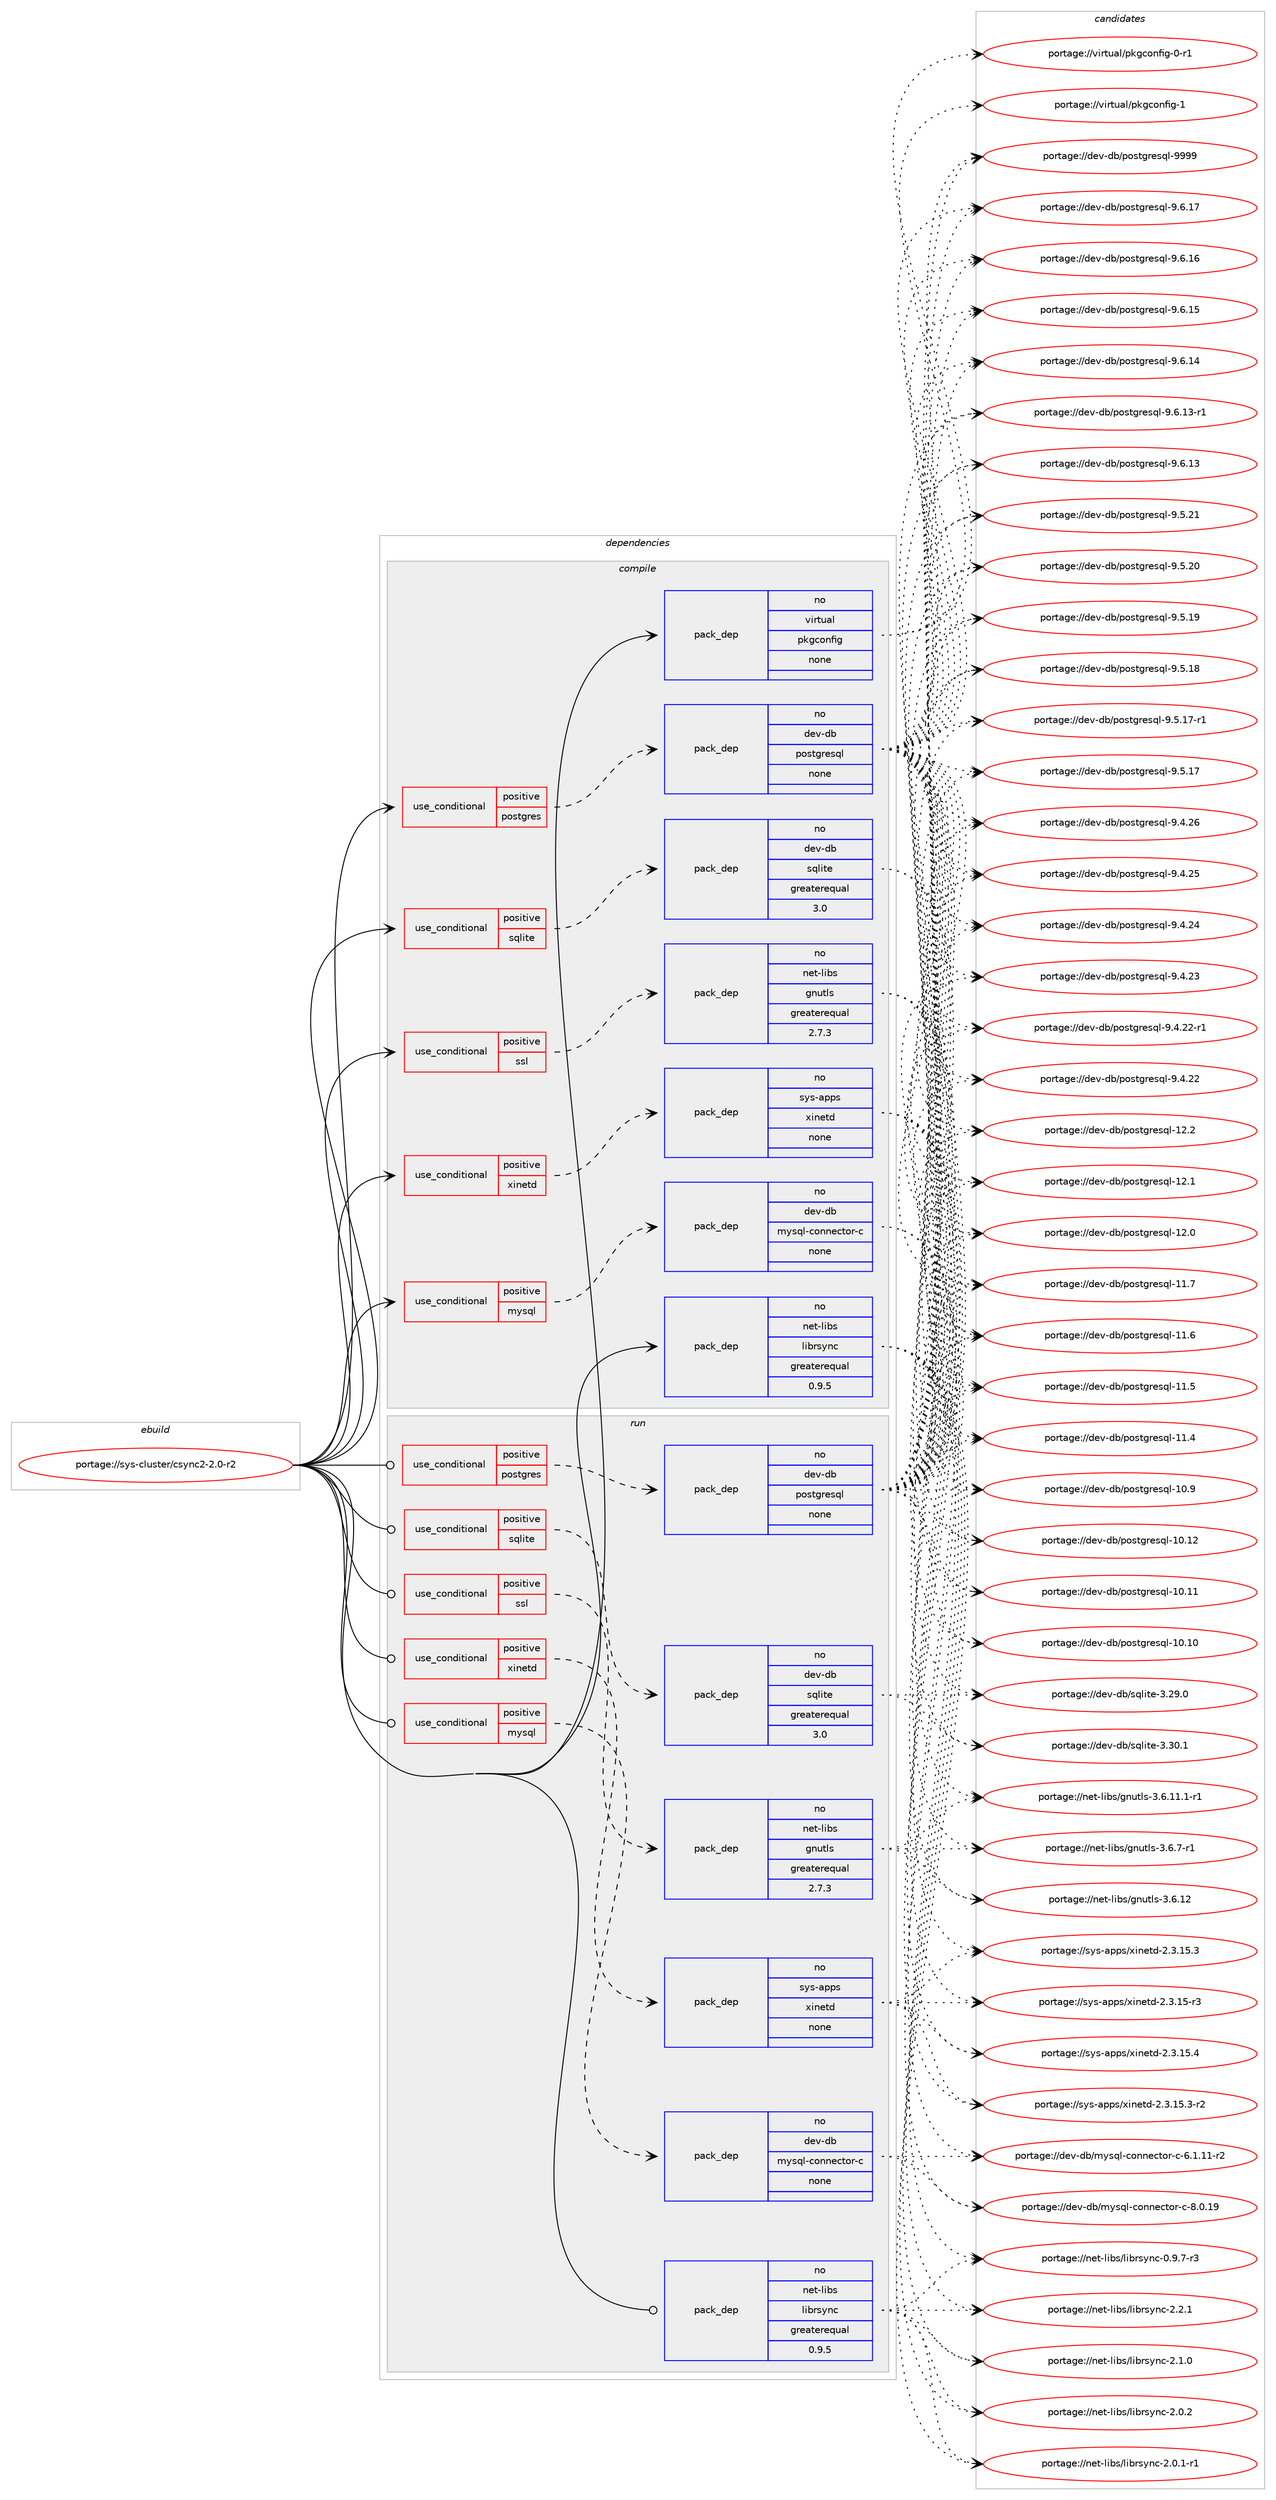 digraph prolog {

# *************
# Graph options
# *************

newrank=true;
concentrate=true;
compound=true;
graph [rankdir=LR,fontname=Helvetica,fontsize=10,ranksep=1.5];#, ranksep=2.5, nodesep=0.2];
edge  [arrowhead=vee];
node  [fontname=Helvetica,fontsize=10];

# **********
# The ebuild
# **********

subgraph cluster_leftcol {
color=gray;
rank=same;
label=<<i>ebuild</i>>;
id [label="portage://sys-cluster/csync2-2.0-r2", color=red, width=4, href="../sys-cluster/csync2-2.0-r2.svg"];
}

# ****************
# The dependencies
# ****************

subgraph cluster_midcol {
color=gray;
label=<<i>dependencies</i>>;
subgraph cluster_compile {
fillcolor="#eeeeee";
style=filled;
label=<<i>compile</i>>;
subgraph cond6322 {
dependency32952 [label=<<TABLE BORDER="0" CELLBORDER="1" CELLSPACING="0" CELLPADDING="4"><TR><TD ROWSPAN="3" CELLPADDING="10">use_conditional</TD></TR><TR><TD>positive</TD></TR><TR><TD>mysql</TD></TR></TABLE>>, shape=none, color=red];
subgraph pack25815 {
dependency32953 [label=<<TABLE BORDER="0" CELLBORDER="1" CELLSPACING="0" CELLPADDING="4" WIDTH="220"><TR><TD ROWSPAN="6" CELLPADDING="30">pack_dep</TD></TR><TR><TD WIDTH="110">no</TD></TR><TR><TD>dev-db</TD></TR><TR><TD>mysql-connector-c</TD></TR><TR><TD>none</TD></TR><TR><TD></TD></TR></TABLE>>, shape=none, color=blue];
}
dependency32952:e -> dependency32953:w [weight=20,style="dashed",arrowhead="vee"];
}
id:e -> dependency32952:w [weight=20,style="solid",arrowhead="vee"];
subgraph cond6323 {
dependency32954 [label=<<TABLE BORDER="0" CELLBORDER="1" CELLSPACING="0" CELLPADDING="4"><TR><TD ROWSPAN="3" CELLPADDING="10">use_conditional</TD></TR><TR><TD>positive</TD></TR><TR><TD>postgres</TD></TR></TABLE>>, shape=none, color=red];
subgraph pack25816 {
dependency32955 [label=<<TABLE BORDER="0" CELLBORDER="1" CELLSPACING="0" CELLPADDING="4" WIDTH="220"><TR><TD ROWSPAN="6" CELLPADDING="30">pack_dep</TD></TR><TR><TD WIDTH="110">no</TD></TR><TR><TD>dev-db</TD></TR><TR><TD>postgresql</TD></TR><TR><TD>none</TD></TR><TR><TD></TD></TR></TABLE>>, shape=none, color=blue];
}
dependency32954:e -> dependency32955:w [weight=20,style="dashed",arrowhead="vee"];
}
id:e -> dependency32954:w [weight=20,style="solid",arrowhead="vee"];
subgraph cond6324 {
dependency32956 [label=<<TABLE BORDER="0" CELLBORDER="1" CELLSPACING="0" CELLPADDING="4"><TR><TD ROWSPAN="3" CELLPADDING="10">use_conditional</TD></TR><TR><TD>positive</TD></TR><TR><TD>sqlite</TD></TR></TABLE>>, shape=none, color=red];
subgraph pack25817 {
dependency32957 [label=<<TABLE BORDER="0" CELLBORDER="1" CELLSPACING="0" CELLPADDING="4" WIDTH="220"><TR><TD ROWSPAN="6" CELLPADDING="30">pack_dep</TD></TR><TR><TD WIDTH="110">no</TD></TR><TR><TD>dev-db</TD></TR><TR><TD>sqlite</TD></TR><TR><TD>greaterequal</TD></TR><TR><TD>3.0</TD></TR></TABLE>>, shape=none, color=blue];
}
dependency32956:e -> dependency32957:w [weight=20,style="dashed",arrowhead="vee"];
}
id:e -> dependency32956:w [weight=20,style="solid",arrowhead="vee"];
subgraph cond6325 {
dependency32958 [label=<<TABLE BORDER="0" CELLBORDER="1" CELLSPACING="0" CELLPADDING="4"><TR><TD ROWSPAN="3" CELLPADDING="10">use_conditional</TD></TR><TR><TD>positive</TD></TR><TR><TD>ssl</TD></TR></TABLE>>, shape=none, color=red];
subgraph pack25818 {
dependency32959 [label=<<TABLE BORDER="0" CELLBORDER="1" CELLSPACING="0" CELLPADDING="4" WIDTH="220"><TR><TD ROWSPAN="6" CELLPADDING="30">pack_dep</TD></TR><TR><TD WIDTH="110">no</TD></TR><TR><TD>net-libs</TD></TR><TR><TD>gnutls</TD></TR><TR><TD>greaterequal</TD></TR><TR><TD>2.7.3</TD></TR></TABLE>>, shape=none, color=blue];
}
dependency32958:e -> dependency32959:w [weight=20,style="dashed",arrowhead="vee"];
}
id:e -> dependency32958:w [weight=20,style="solid",arrowhead="vee"];
subgraph cond6326 {
dependency32960 [label=<<TABLE BORDER="0" CELLBORDER="1" CELLSPACING="0" CELLPADDING="4"><TR><TD ROWSPAN="3" CELLPADDING="10">use_conditional</TD></TR><TR><TD>positive</TD></TR><TR><TD>xinetd</TD></TR></TABLE>>, shape=none, color=red];
subgraph pack25819 {
dependency32961 [label=<<TABLE BORDER="0" CELLBORDER="1" CELLSPACING="0" CELLPADDING="4" WIDTH="220"><TR><TD ROWSPAN="6" CELLPADDING="30">pack_dep</TD></TR><TR><TD WIDTH="110">no</TD></TR><TR><TD>sys-apps</TD></TR><TR><TD>xinetd</TD></TR><TR><TD>none</TD></TR><TR><TD></TD></TR></TABLE>>, shape=none, color=blue];
}
dependency32960:e -> dependency32961:w [weight=20,style="dashed",arrowhead="vee"];
}
id:e -> dependency32960:w [weight=20,style="solid",arrowhead="vee"];
subgraph pack25820 {
dependency32962 [label=<<TABLE BORDER="0" CELLBORDER="1" CELLSPACING="0" CELLPADDING="4" WIDTH="220"><TR><TD ROWSPAN="6" CELLPADDING="30">pack_dep</TD></TR><TR><TD WIDTH="110">no</TD></TR><TR><TD>net-libs</TD></TR><TR><TD>librsync</TD></TR><TR><TD>greaterequal</TD></TR><TR><TD>0.9.5</TD></TR></TABLE>>, shape=none, color=blue];
}
id:e -> dependency32962:w [weight=20,style="solid",arrowhead="vee"];
subgraph pack25821 {
dependency32963 [label=<<TABLE BORDER="0" CELLBORDER="1" CELLSPACING="0" CELLPADDING="4" WIDTH="220"><TR><TD ROWSPAN="6" CELLPADDING="30">pack_dep</TD></TR><TR><TD WIDTH="110">no</TD></TR><TR><TD>virtual</TD></TR><TR><TD>pkgconfig</TD></TR><TR><TD>none</TD></TR><TR><TD></TD></TR></TABLE>>, shape=none, color=blue];
}
id:e -> dependency32963:w [weight=20,style="solid",arrowhead="vee"];
}
subgraph cluster_compileandrun {
fillcolor="#eeeeee";
style=filled;
label=<<i>compile and run</i>>;
}
subgraph cluster_run {
fillcolor="#eeeeee";
style=filled;
label=<<i>run</i>>;
subgraph cond6327 {
dependency32964 [label=<<TABLE BORDER="0" CELLBORDER="1" CELLSPACING="0" CELLPADDING="4"><TR><TD ROWSPAN="3" CELLPADDING="10">use_conditional</TD></TR><TR><TD>positive</TD></TR><TR><TD>mysql</TD></TR></TABLE>>, shape=none, color=red];
subgraph pack25822 {
dependency32965 [label=<<TABLE BORDER="0" CELLBORDER="1" CELLSPACING="0" CELLPADDING="4" WIDTH="220"><TR><TD ROWSPAN="6" CELLPADDING="30">pack_dep</TD></TR><TR><TD WIDTH="110">no</TD></TR><TR><TD>dev-db</TD></TR><TR><TD>mysql-connector-c</TD></TR><TR><TD>none</TD></TR><TR><TD></TD></TR></TABLE>>, shape=none, color=blue];
}
dependency32964:e -> dependency32965:w [weight=20,style="dashed",arrowhead="vee"];
}
id:e -> dependency32964:w [weight=20,style="solid",arrowhead="odot"];
subgraph cond6328 {
dependency32966 [label=<<TABLE BORDER="0" CELLBORDER="1" CELLSPACING="0" CELLPADDING="4"><TR><TD ROWSPAN="3" CELLPADDING="10">use_conditional</TD></TR><TR><TD>positive</TD></TR><TR><TD>postgres</TD></TR></TABLE>>, shape=none, color=red];
subgraph pack25823 {
dependency32967 [label=<<TABLE BORDER="0" CELLBORDER="1" CELLSPACING="0" CELLPADDING="4" WIDTH="220"><TR><TD ROWSPAN="6" CELLPADDING="30">pack_dep</TD></TR><TR><TD WIDTH="110">no</TD></TR><TR><TD>dev-db</TD></TR><TR><TD>postgresql</TD></TR><TR><TD>none</TD></TR><TR><TD></TD></TR></TABLE>>, shape=none, color=blue];
}
dependency32966:e -> dependency32967:w [weight=20,style="dashed",arrowhead="vee"];
}
id:e -> dependency32966:w [weight=20,style="solid",arrowhead="odot"];
subgraph cond6329 {
dependency32968 [label=<<TABLE BORDER="0" CELLBORDER="1" CELLSPACING="0" CELLPADDING="4"><TR><TD ROWSPAN="3" CELLPADDING="10">use_conditional</TD></TR><TR><TD>positive</TD></TR><TR><TD>sqlite</TD></TR></TABLE>>, shape=none, color=red];
subgraph pack25824 {
dependency32969 [label=<<TABLE BORDER="0" CELLBORDER="1" CELLSPACING="0" CELLPADDING="4" WIDTH="220"><TR><TD ROWSPAN="6" CELLPADDING="30">pack_dep</TD></TR><TR><TD WIDTH="110">no</TD></TR><TR><TD>dev-db</TD></TR><TR><TD>sqlite</TD></TR><TR><TD>greaterequal</TD></TR><TR><TD>3.0</TD></TR></TABLE>>, shape=none, color=blue];
}
dependency32968:e -> dependency32969:w [weight=20,style="dashed",arrowhead="vee"];
}
id:e -> dependency32968:w [weight=20,style="solid",arrowhead="odot"];
subgraph cond6330 {
dependency32970 [label=<<TABLE BORDER="0" CELLBORDER="1" CELLSPACING="0" CELLPADDING="4"><TR><TD ROWSPAN="3" CELLPADDING="10">use_conditional</TD></TR><TR><TD>positive</TD></TR><TR><TD>ssl</TD></TR></TABLE>>, shape=none, color=red];
subgraph pack25825 {
dependency32971 [label=<<TABLE BORDER="0" CELLBORDER="1" CELLSPACING="0" CELLPADDING="4" WIDTH="220"><TR><TD ROWSPAN="6" CELLPADDING="30">pack_dep</TD></TR><TR><TD WIDTH="110">no</TD></TR><TR><TD>net-libs</TD></TR><TR><TD>gnutls</TD></TR><TR><TD>greaterequal</TD></TR><TR><TD>2.7.3</TD></TR></TABLE>>, shape=none, color=blue];
}
dependency32970:e -> dependency32971:w [weight=20,style="dashed",arrowhead="vee"];
}
id:e -> dependency32970:w [weight=20,style="solid",arrowhead="odot"];
subgraph cond6331 {
dependency32972 [label=<<TABLE BORDER="0" CELLBORDER="1" CELLSPACING="0" CELLPADDING="4"><TR><TD ROWSPAN="3" CELLPADDING="10">use_conditional</TD></TR><TR><TD>positive</TD></TR><TR><TD>xinetd</TD></TR></TABLE>>, shape=none, color=red];
subgraph pack25826 {
dependency32973 [label=<<TABLE BORDER="0" CELLBORDER="1" CELLSPACING="0" CELLPADDING="4" WIDTH="220"><TR><TD ROWSPAN="6" CELLPADDING="30">pack_dep</TD></TR><TR><TD WIDTH="110">no</TD></TR><TR><TD>sys-apps</TD></TR><TR><TD>xinetd</TD></TR><TR><TD>none</TD></TR><TR><TD></TD></TR></TABLE>>, shape=none, color=blue];
}
dependency32972:e -> dependency32973:w [weight=20,style="dashed",arrowhead="vee"];
}
id:e -> dependency32972:w [weight=20,style="solid",arrowhead="odot"];
subgraph pack25827 {
dependency32974 [label=<<TABLE BORDER="0" CELLBORDER="1" CELLSPACING="0" CELLPADDING="4" WIDTH="220"><TR><TD ROWSPAN="6" CELLPADDING="30">pack_dep</TD></TR><TR><TD WIDTH="110">no</TD></TR><TR><TD>net-libs</TD></TR><TR><TD>librsync</TD></TR><TR><TD>greaterequal</TD></TR><TR><TD>0.9.5</TD></TR></TABLE>>, shape=none, color=blue];
}
id:e -> dependency32974:w [weight=20,style="solid",arrowhead="odot"];
}
}

# **************
# The candidates
# **************

subgraph cluster_choices {
rank=same;
color=gray;
label=<<i>candidates</i>>;

subgraph choice25815 {
color=black;
nodesep=1;
choice100101118451009847109121115113108459911111011010199116111114459945564648464957 [label="portage://dev-db/mysql-connector-c-8.0.19", color=red, width=4,href="../dev-db/mysql-connector-c-8.0.19.svg"];
choice1001011184510098471091211151131084599111110110101991161111144599455446494649494511450 [label="portage://dev-db/mysql-connector-c-6.1.11-r2", color=red, width=4,href="../dev-db/mysql-connector-c-6.1.11-r2.svg"];
dependency32953:e -> choice100101118451009847109121115113108459911111011010199116111114459945564648464957:w [style=dotted,weight="100"];
dependency32953:e -> choice1001011184510098471091211151131084599111110110101991161111144599455446494649494511450:w [style=dotted,weight="100"];
}
subgraph choice25816 {
color=black;
nodesep=1;
choice1001011184510098471121111151161031141011151131084557575757 [label="portage://dev-db/postgresql-9999", color=red, width=4,href="../dev-db/postgresql-9999.svg"];
choice10010111845100984711211111511610311410111511310845574654464955 [label="portage://dev-db/postgresql-9.6.17", color=red, width=4,href="../dev-db/postgresql-9.6.17.svg"];
choice10010111845100984711211111511610311410111511310845574654464954 [label="portage://dev-db/postgresql-9.6.16", color=red, width=4,href="../dev-db/postgresql-9.6.16.svg"];
choice10010111845100984711211111511610311410111511310845574654464953 [label="portage://dev-db/postgresql-9.6.15", color=red, width=4,href="../dev-db/postgresql-9.6.15.svg"];
choice10010111845100984711211111511610311410111511310845574654464952 [label="portage://dev-db/postgresql-9.6.14", color=red, width=4,href="../dev-db/postgresql-9.6.14.svg"];
choice100101118451009847112111115116103114101115113108455746544649514511449 [label="portage://dev-db/postgresql-9.6.13-r1", color=red, width=4,href="../dev-db/postgresql-9.6.13-r1.svg"];
choice10010111845100984711211111511610311410111511310845574654464951 [label="portage://dev-db/postgresql-9.6.13", color=red, width=4,href="../dev-db/postgresql-9.6.13.svg"];
choice10010111845100984711211111511610311410111511310845574653465049 [label="portage://dev-db/postgresql-9.5.21", color=red, width=4,href="../dev-db/postgresql-9.5.21.svg"];
choice10010111845100984711211111511610311410111511310845574653465048 [label="portage://dev-db/postgresql-9.5.20", color=red, width=4,href="../dev-db/postgresql-9.5.20.svg"];
choice10010111845100984711211111511610311410111511310845574653464957 [label="portage://dev-db/postgresql-9.5.19", color=red, width=4,href="../dev-db/postgresql-9.5.19.svg"];
choice10010111845100984711211111511610311410111511310845574653464956 [label="portage://dev-db/postgresql-9.5.18", color=red, width=4,href="../dev-db/postgresql-9.5.18.svg"];
choice100101118451009847112111115116103114101115113108455746534649554511449 [label="portage://dev-db/postgresql-9.5.17-r1", color=red, width=4,href="../dev-db/postgresql-9.5.17-r1.svg"];
choice10010111845100984711211111511610311410111511310845574653464955 [label="portage://dev-db/postgresql-9.5.17", color=red, width=4,href="../dev-db/postgresql-9.5.17.svg"];
choice10010111845100984711211111511610311410111511310845574652465054 [label="portage://dev-db/postgresql-9.4.26", color=red, width=4,href="../dev-db/postgresql-9.4.26.svg"];
choice10010111845100984711211111511610311410111511310845574652465053 [label="portage://dev-db/postgresql-9.4.25", color=red, width=4,href="../dev-db/postgresql-9.4.25.svg"];
choice10010111845100984711211111511610311410111511310845574652465052 [label="portage://dev-db/postgresql-9.4.24", color=red, width=4,href="../dev-db/postgresql-9.4.24.svg"];
choice10010111845100984711211111511610311410111511310845574652465051 [label="portage://dev-db/postgresql-9.4.23", color=red, width=4,href="../dev-db/postgresql-9.4.23.svg"];
choice100101118451009847112111115116103114101115113108455746524650504511449 [label="portage://dev-db/postgresql-9.4.22-r1", color=red, width=4,href="../dev-db/postgresql-9.4.22-r1.svg"];
choice10010111845100984711211111511610311410111511310845574652465050 [label="portage://dev-db/postgresql-9.4.22", color=red, width=4,href="../dev-db/postgresql-9.4.22.svg"];
choice1001011184510098471121111151161031141011151131084549504650 [label="portage://dev-db/postgresql-12.2", color=red, width=4,href="../dev-db/postgresql-12.2.svg"];
choice1001011184510098471121111151161031141011151131084549504649 [label="portage://dev-db/postgresql-12.1", color=red, width=4,href="../dev-db/postgresql-12.1.svg"];
choice1001011184510098471121111151161031141011151131084549504648 [label="portage://dev-db/postgresql-12.0", color=red, width=4,href="../dev-db/postgresql-12.0.svg"];
choice1001011184510098471121111151161031141011151131084549494655 [label="portage://dev-db/postgresql-11.7", color=red, width=4,href="../dev-db/postgresql-11.7.svg"];
choice1001011184510098471121111151161031141011151131084549494654 [label="portage://dev-db/postgresql-11.6", color=red, width=4,href="../dev-db/postgresql-11.6.svg"];
choice1001011184510098471121111151161031141011151131084549494653 [label="portage://dev-db/postgresql-11.5", color=red, width=4,href="../dev-db/postgresql-11.5.svg"];
choice1001011184510098471121111151161031141011151131084549494652 [label="portage://dev-db/postgresql-11.4", color=red, width=4,href="../dev-db/postgresql-11.4.svg"];
choice1001011184510098471121111151161031141011151131084549484657 [label="portage://dev-db/postgresql-10.9", color=red, width=4,href="../dev-db/postgresql-10.9.svg"];
choice100101118451009847112111115116103114101115113108454948464950 [label="portage://dev-db/postgresql-10.12", color=red, width=4,href="../dev-db/postgresql-10.12.svg"];
choice100101118451009847112111115116103114101115113108454948464949 [label="portage://dev-db/postgresql-10.11", color=red, width=4,href="../dev-db/postgresql-10.11.svg"];
choice100101118451009847112111115116103114101115113108454948464948 [label="portage://dev-db/postgresql-10.10", color=red, width=4,href="../dev-db/postgresql-10.10.svg"];
dependency32955:e -> choice1001011184510098471121111151161031141011151131084557575757:w [style=dotted,weight="100"];
dependency32955:e -> choice10010111845100984711211111511610311410111511310845574654464955:w [style=dotted,weight="100"];
dependency32955:e -> choice10010111845100984711211111511610311410111511310845574654464954:w [style=dotted,weight="100"];
dependency32955:e -> choice10010111845100984711211111511610311410111511310845574654464953:w [style=dotted,weight="100"];
dependency32955:e -> choice10010111845100984711211111511610311410111511310845574654464952:w [style=dotted,weight="100"];
dependency32955:e -> choice100101118451009847112111115116103114101115113108455746544649514511449:w [style=dotted,weight="100"];
dependency32955:e -> choice10010111845100984711211111511610311410111511310845574654464951:w [style=dotted,weight="100"];
dependency32955:e -> choice10010111845100984711211111511610311410111511310845574653465049:w [style=dotted,weight="100"];
dependency32955:e -> choice10010111845100984711211111511610311410111511310845574653465048:w [style=dotted,weight="100"];
dependency32955:e -> choice10010111845100984711211111511610311410111511310845574653464957:w [style=dotted,weight="100"];
dependency32955:e -> choice10010111845100984711211111511610311410111511310845574653464956:w [style=dotted,weight="100"];
dependency32955:e -> choice100101118451009847112111115116103114101115113108455746534649554511449:w [style=dotted,weight="100"];
dependency32955:e -> choice10010111845100984711211111511610311410111511310845574653464955:w [style=dotted,weight="100"];
dependency32955:e -> choice10010111845100984711211111511610311410111511310845574652465054:w [style=dotted,weight="100"];
dependency32955:e -> choice10010111845100984711211111511610311410111511310845574652465053:w [style=dotted,weight="100"];
dependency32955:e -> choice10010111845100984711211111511610311410111511310845574652465052:w [style=dotted,weight="100"];
dependency32955:e -> choice10010111845100984711211111511610311410111511310845574652465051:w [style=dotted,weight="100"];
dependency32955:e -> choice100101118451009847112111115116103114101115113108455746524650504511449:w [style=dotted,weight="100"];
dependency32955:e -> choice10010111845100984711211111511610311410111511310845574652465050:w [style=dotted,weight="100"];
dependency32955:e -> choice1001011184510098471121111151161031141011151131084549504650:w [style=dotted,weight="100"];
dependency32955:e -> choice1001011184510098471121111151161031141011151131084549504649:w [style=dotted,weight="100"];
dependency32955:e -> choice1001011184510098471121111151161031141011151131084549504648:w [style=dotted,weight="100"];
dependency32955:e -> choice1001011184510098471121111151161031141011151131084549494655:w [style=dotted,weight="100"];
dependency32955:e -> choice1001011184510098471121111151161031141011151131084549494654:w [style=dotted,weight="100"];
dependency32955:e -> choice1001011184510098471121111151161031141011151131084549494653:w [style=dotted,weight="100"];
dependency32955:e -> choice1001011184510098471121111151161031141011151131084549494652:w [style=dotted,weight="100"];
dependency32955:e -> choice1001011184510098471121111151161031141011151131084549484657:w [style=dotted,weight="100"];
dependency32955:e -> choice100101118451009847112111115116103114101115113108454948464950:w [style=dotted,weight="100"];
dependency32955:e -> choice100101118451009847112111115116103114101115113108454948464949:w [style=dotted,weight="100"];
dependency32955:e -> choice100101118451009847112111115116103114101115113108454948464948:w [style=dotted,weight="100"];
}
subgraph choice25817 {
color=black;
nodesep=1;
choice10010111845100984711511310810511610145514651484649 [label="portage://dev-db/sqlite-3.30.1", color=red, width=4,href="../dev-db/sqlite-3.30.1.svg"];
choice10010111845100984711511310810511610145514650574648 [label="portage://dev-db/sqlite-3.29.0", color=red, width=4,href="../dev-db/sqlite-3.29.0.svg"];
dependency32957:e -> choice10010111845100984711511310810511610145514651484649:w [style=dotted,weight="100"];
dependency32957:e -> choice10010111845100984711511310810511610145514650574648:w [style=dotted,weight="100"];
}
subgraph choice25818 {
color=black;
nodesep=1;
choice1101011164510810598115471031101171161081154551465446554511449 [label="portage://net-libs/gnutls-3.6.7-r1", color=red, width=4,href="../net-libs/gnutls-3.6.7-r1.svg"];
choice11010111645108105981154710311011711610811545514654464950 [label="portage://net-libs/gnutls-3.6.12", color=red, width=4,href="../net-libs/gnutls-3.6.12.svg"];
choice1101011164510810598115471031101171161081154551465446494946494511449 [label="portage://net-libs/gnutls-3.6.11.1-r1", color=red, width=4,href="../net-libs/gnutls-3.6.11.1-r1.svg"];
dependency32959:e -> choice1101011164510810598115471031101171161081154551465446554511449:w [style=dotted,weight="100"];
dependency32959:e -> choice11010111645108105981154710311011711610811545514654464950:w [style=dotted,weight="100"];
dependency32959:e -> choice1101011164510810598115471031101171161081154551465446494946494511449:w [style=dotted,weight="100"];
}
subgraph choice25819 {
color=black;
nodesep=1;
choice115121115459711211211547120105110101116100455046514649534652 [label="portage://sys-apps/xinetd-2.3.15.4", color=red, width=4,href="../sys-apps/xinetd-2.3.15.4.svg"];
choice1151211154597112112115471201051101011161004550465146495346514511450 [label="portage://sys-apps/xinetd-2.3.15.3-r2", color=red, width=4,href="../sys-apps/xinetd-2.3.15.3-r2.svg"];
choice115121115459711211211547120105110101116100455046514649534651 [label="portage://sys-apps/xinetd-2.3.15.3", color=red, width=4,href="../sys-apps/xinetd-2.3.15.3.svg"];
choice115121115459711211211547120105110101116100455046514649534511451 [label="portage://sys-apps/xinetd-2.3.15-r3", color=red, width=4,href="../sys-apps/xinetd-2.3.15-r3.svg"];
dependency32961:e -> choice115121115459711211211547120105110101116100455046514649534652:w [style=dotted,weight="100"];
dependency32961:e -> choice1151211154597112112115471201051101011161004550465146495346514511450:w [style=dotted,weight="100"];
dependency32961:e -> choice115121115459711211211547120105110101116100455046514649534651:w [style=dotted,weight="100"];
dependency32961:e -> choice115121115459711211211547120105110101116100455046514649534511451:w [style=dotted,weight="100"];
}
subgraph choice25820 {
color=black;
nodesep=1;
choice1101011164510810598115471081059811411512111099455046504649 [label="portage://net-libs/librsync-2.2.1", color=red, width=4,href="../net-libs/librsync-2.2.1.svg"];
choice1101011164510810598115471081059811411512111099455046494648 [label="portage://net-libs/librsync-2.1.0", color=red, width=4,href="../net-libs/librsync-2.1.0.svg"];
choice1101011164510810598115471081059811411512111099455046484650 [label="portage://net-libs/librsync-2.0.2", color=red, width=4,href="../net-libs/librsync-2.0.2.svg"];
choice11010111645108105981154710810598114115121110994550464846494511449 [label="portage://net-libs/librsync-2.0.1-r1", color=red, width=4,href="../net-libs/librsync-2.0.1-r1.svg"];
choice11010111645108105981154710810598114115121110994548465746554511451 [label="portage://net-libs/librsync-0.9.7-r3", color=red, width=4,href="../net-libs/librsync-0.9.7-r3.svg"];
dependency32962:e -> choice1101011164510810598115471081059811411512111099455046504649:w [style=dotted,weight="100"];
dependency32962:e -> choice1101011164510810598115471081059811411512111099455046494648:w [style=dotted,weight="100"];
dependency32962:e -> choice1101011164510810598115471081059811411512111099455046484650:w [style=dotted,weight="100"];
dependency32962:e -> choice11010111645108105981154710810598114115121110994550464846494511449:w [style=dotted,weight="100"];
dependency32962:e -> choice11010111645108105981154710810598114115121110994548465746554511451:w [style=dotted,weight="100"];
}
subgraph choice25821 {
color=black;
nodesep=1;
choice1181051141161179710847112107103991111101021051034549 [label="portage://virtual/pkgconfig-1", color=red, width=4,href="../virtual/pkgconfig-1.svg"];
choice11810511411611797108471121071039911111010210510345484511449 [label="portage://virtual/pkgconfig-0-r1", color=red, width=4,href="../virtual/pkgconfig-0-r1.svg"];
dependency32963:e -> choice1181051141161179710847112107103991111101021051034549:w [style=dotted,weight="100"];
dependency32963:e -> choice11810511411611797108471121071039911111010210510345484511449:w [style=dotted,weight="100"];
}
subgraph choice25822 {
color=black;
nodesep=1;
choice100101118451009847109121115113108459911111011010199116111114459945564648464957 [label="portage://dev-db/mysql-connector-c-8.0.19", color=red, width=4,href="../dev-db/mysql-connector-c-8.0.19.svg"];
choice1001011184510098471091211151131084599111110110101991161111144599455446494649494511450 [label="portage://dev-db/mysql-connector-c-6.1.11-r2", color=red, width=4,href="../dev-db/mysql-connector-c-6.1.11-r2.svg"];
dependency32965:e -> choice100101118451009847109121115113108459911111011010199116111114459945564648464957:w [style=dotted,weight="100"];
dependency32965:e -> choice1001011184510098471091211151131084599111110110101991161111144599455446494649494511450:w [style=dotted,weight="100"];
}
subgraph choice25823 {
color=black;
nodesep=1;
choice1001011184510098471121111151161031141011151131084557575757 [label="portage://dev-db/postgresql-9999", color=red, width=4,href="../dev-db/postgresql-9999.svg"];
choice10010111845100984711211111511610311410111511310845574654464955 [label="portage://dev-db/postgresql-9.6.17", color=red, width=4,href="../dev-db/postgresql-9.6.17.svg"];
choice10010111845100984711211111511610311410111511310845574654464954 [label="portage://dev-db/postgresql-9.6.16", color=red, width=4,href="../dev-db/postgresql-9.6.16.svg"];
choice10010111845100984711211111511610311410111511310845574654464953 [label="portage://dev-db/postgresql-9.6.15", color=red, width=4,href="../dev-db/postgresql-9.6.15.svg"];
choice10010111845100984711211111511610311410111511310845574654464952 [label="portage://dev-db/postgresql-9.6.14", color=red, width=4,href="../dev-db/postgresql-9.6.14.svg"];
choice100101118451009847112111115116103114101115113108455746544649514511449 [label="portage://dev-db/postgresql-9.6.13-r1", color=red, width=4,href="../dev-db/postgresql-9.6.13-r1.svg"];
choice10010111845100984711211111511610311410111511310845574654464951 [label="portage://dev-db/postgresql-9.6.13", color=red, width=4,href="../dev-db/postgresql-9.6.13.svg"];
choice10010111845100984711211111511610311410111511310845574653465049 [label="portage://dev-db/postgresql-9.5.21", color=red, width=4,href="../dev-db/postgresql-9.5.21.svg"];
choice10010111845100984711211111511610311410111511310845574653465048 [label="portage://dev-db/postgresql-9.5.20", color=red, width=4,href="../dev-db/postgresql-9.5.20.svg"];
choice10010111845100984711211111511610311410111511310845574653464957 [label="portage://dev-db/postgresql-9.5.19", color=red, width=4,href="../dev-db/postgresql-9.5.19.svg"];
choice10010111845100984711211111511610311410111511310845574653464956 [label="portage://dev-db/postgresql-9.5.18", color=red, width=4,href="../dev-db/postgresql-9.5.18.svg"];
choice100101118451009847112111115116103114101115113108455746534649554511449 [label="portage://dev-db/postgresql-9.5.17-r1", color=red, width=4,href="../dev-db/postgresql-9.5.17-r1.svg"];
choice10010111845100984711211111511610311410111511310845574653464955 [label="portage://dev-db/postgresql-9.5.17", color=red, width=4,href="../dev-db/postgresql-9.5.17.svg"];
choice10010111845100984711211111511610311410111511310845574652465054 [label="portage://dev-db/postgresql-9.4.26", color=red, width=4,href="../dev-db/postgresql-9.4.26.svg"];
choice10010111845100984711211111511610311410111511310845574652465053 [label="portage://dev-db/postgresql-9.4.25", color=red, width=4,href="../dev-db/postgresql-9.4.25.svg"];
choice10010111845100984711211111511610311410111511310845574652465052 [label="portage://dev-db/postgresql-9.4.24", color=red, width=4,href="../dev-db/postgresql-9.4.24.svg"];
choice10010111845100984711211111511610311410111511310845574652465051 [label="portage://dev-db/postgresql-9.4.23", color=red, width=4,href="../dev-db/postgresql-9.4.23.svg"];
choice100101118451009847112111115116103114101115113108455746524650504511449 [label="portage://dev-db/postgresql-9.4.22-r1", color=red, width=4,href="../dev-db/postgresql-9.4.22-r1.svg"];
choice10010111845100984711211111511610311410111511310845574652465050 [label="portage://dev-db/postgresql-9.4.22", color=red, width=4,href="../dev-db/postgresql-9.4.22.svg"];
choice1001011184510098471121111151161031141011151131084549504650 [label="portage://dev-db/postgresql-12.2", color=red, width=4,href="../dev-db/postgresql-12.2.svg"];
choice1001011184510098471121111151161031141011151131084549504649 [label="portage://dev-db/postgresql-12.1", color=red, width=4,href="../dev-db/postgresql-12.1.svg"];
choice1001011184510098471121111151161031141011151131084549504648 [label="portage://dev-db/postgresql-12.0", color=red, width=4,href="../dev-db/postgresql-12.0.svg"];
choice1001011184510098471121111151161031141011151131084549494655 [label="portage://dev-db/postgresql-11.7", color=red, width=4,href="../dev-db/postgresql-11.7.svg"];
choice1001011184510098471121111151161031141011151131084549494654 [label="portage://dev-db/postgresql-11.6", color=red, width=4,href="../dev-db/postgresql-11.6.svg"];
choice1001011184510098471121111151161031141011151131084549494653 [label="portage://dev-db/postgresql-11.5", color=red, width=4,href="../dev-db/postgresql-11.5.svg"];
choice1001011184510098471121111151161031141011151131084549494652 [label="portage://dev-db/postgresql-11.4", color=red, width=4,href="../dev-db/postgresql-11.4.svg"];
choice1001011184510098471121111151161031141011151131084549484657 [label="portage://dev-db/postgresql-10.9", color=red, width=4,href="../dev-db/postgresql-10.9.svg"];
choice100101118451009847112111115116103114101115113108454948464950 [label="portage://dev-db/postgresql-10.12", color=red, width=4,href="../dev-db/postgresql-10.12.svg"];
choice100101118451009847112111115116103114101115113108454948464949 [label="portage://dev-db/postgresql-10.11", color=red, width=4,href="../dev-db/postgresql-10.11.svg"];
choice100101118451009847112111115116103114101115113108454948464948 [label="portage://dev-db/postgresql-10.10", color=red, width=4,href="../dev-db/postgresql-10.10.svg"];
dependency32967:e -> choice1001011184510098471121111151161031141011151131084557575757:w [style=dotted,weight="100"];
dependency32967:e -> choice10010111845100984711211111511610311410111511310845574654464955:w [style=dotted,weight="100"];
dependency32967:e -> choice10010111845100984711211111511610311410111511310845574654464954:w [style=dotted,weight="100"];
dependency32967:e -> choice10010111845100984711211111511610311410111511310845574654464953:w [style=dotted,weight="100"];
dependency32967:e -> choice10010111845100984711211111511610311410111511310845574654464952:w [style=dotted,weight="100"];
dependency32967:e -> choice100101118451009847112111115116103114101115113108455746544649514511449:w [style=dotted,weight="100"];
dependency32967:e -> choice10010111845100984711211111511610311410111511310845574654464951:w [style=dotted,weight="100"];
dependency32967:e -> choice10010111845100984711211111511610311410111511310845574653465049:w [style=dotted,weight="100"];
dependency32967:e -> choice10010111845100984711211111511610311410111511310845574653465048:w [style=dotted,weight="100"];
dependency32967:e -> choice10010111845100984711211111511610311410111511310845574653464957:w [style=dotted,weight="100"];
dependency32967:e -> choice10010111845100984711211111511610311410111511310845574653464956:w [style=dotted,weight="100"];
dependency32967:e -> choice100101118451009847112111115116103114101115113108455746534649554511449:w [style=dotted,weight="100"];
dependency32967:e -> choice10010111845100984711211111511610311410111511310845574653464955:w [style=dotted,weight="100"];
dependency32967:e -> choice10010111845100984711211111511610311410111511310845574652465054:w [style=dotted,weight="100"];
dependency32967:e -> choice10010111845100984711211111511610311410111511310845574652465053:w [style=dotted,weight="100"];
dependency32967:e -> choice10010111845100984711211111511610311410111511310845574652465052:w [style=dotted,weight="100"];
dependency32967:e -> choice10010111845100984711211111511610311410111511310845574652465051:w [style=dotted,weight="100"];
dependency32967:e -> choice100101118451009847112111115116103114101115113108455746524650504511449:w [style=dotted,weight="100"];
dependency32967:e -> choice10010111845100984711211111511610311410111511310845574652465050:w [style=dotted,weight="100"];
dependency32967:e -> choice1001011184510098471121111151161031141011151131084549504650:w [style=dotted,weight="100"];
dependency32967:e -> choice1001011184510098471121111151161031141011151131084549504649:w [style=dotted,weight="100"];
dependency32967:e -> choice1001011184510098471121111151161031141011151131084549504648:w [style=dotted,weight="100"];
dependency32967:e -> choice1001011184510098471121111151161031141011151131084549494655:w [style=dotted,weight="100"];
dependency32967:e -> choice1001011184510098471121111151161031141011151131084549494654:w [style=dotted,weight="100"];
dependency32967:e -> choice1001011184510098471121111151161031141011151131084549494653:w [style=dotted,weight="100"];
dependency32967:e -> choice1001011184510098471121111151161031141011151131084549494652:w [style=dotted,weight="100"];
dependency32967:e -> choice1001011184510098471121111151161031141011151131084549484657:w [style=dotted,weight="100"];
dependency32967:e -> choice100101118451009847112111115116103114101115113108454948464950:w [style=dotted,weight="100"];
dependency32967:e -> choice100101118451009847112111115116103114101115113108454948464949:w [style=dotted,weight="100"];
dependency32967:e -> choice100101118451009847112111115116103114101115113108454948464948:w [style=dotted,weight="100"];
}
subgraph choice25824 {
color=black;
nodesep=1;
choice10010111845100984711511310810511610145514651484649 [label="portage://dev-db/sqlite-3.30.1", color=red, width=4,href="../dev-db/sqlite-3.30.1.svg"];
choice10010111845100984711511310810511610145514650574648 [label="portage://dev-db/sqlite-3.29.0", color=red, width=4,href="../dev-db/sqlite-3.29.0.svg"];
dependency32969:e -> choice10010111845100984711511310810511610145514651484649:w [style=dotted,weight="100"];
dependency32969:e -> choice10010111845100984711511310810511610145514650574648:w [style=dotted,weight="100"];
}
subgraph choice25825 {
color=black;
nodesep=1;
choice1101011164510810598115471031101171161081154551465446554511449 [label="portage://net-libs/gnutls-3.6.7-r1", color=red, width=4,href="../net-libs/gnutls-3.6.7-r1.svg"];
choice11010111645108105981154710311011711610811545514654464950 [label="portage://net-libs/gnutls-3.6.12", color=red, width=4,href="../net-libs/gnutls-3.6.12.svg"];
choice1101011164510810598115471031101171161081154551465446494946494511449 [label="portage://net-libs/gnutls-3.6.11.1-r1", color=red, width=4,href="../net-libs/gnutls-3.6.11.1-r1.svg"];
dependency32971:e -> choice1101011164510810598115471031101171161081154551465446554511449:w [style=dotted,weight="100"];
dependency32971:e -> choice11010111645108105981154710311011711610811545514654464950:w [style=dotted,weight="100"];
dependency32971:e -> choice1101011164510810598115471031101171161081154551465446494946494511449:w [style=dotted,weight="100"];
}
subgraph choice25826 {
color=black;
nodesep=1;
choice115121115459711211211547120105110101116100455046514649534652 [label="portage://sys-apps/xinetd-2.3.15.4", color=red, width=4,href="../sys-apps/xinetd-2.3.15.4.svg"];
choice1151211154597112112115471201051101011161004550465146495346514511450 [label="portage://sys-apps/xinetd-2.3.15.3-r2", color=red, width=4,href="../sys-apps/xinetd-2.3.15.3-r2.svg"];
choice115121115459711211211547120105110101116100455046514649534651 [label="portage://sys-apps/xinetd-2.3.15.3", color=red, width=4,href="../sys-apps/xinetd-2.3.15.3.svg"];
choice115121115459711211211547120105110101116100455046514649534511451 [label="portage://sys-apps/xinetd-2.3.15-r3", color=red, width=4,href="../sys-apps/xinetd-2.3.15-r3.svg"];
dependency32973:e -> choice115121115459711211211547120105110101116100455046514649534652:w [style=dotted,weight="100"];
dependency32973:e -> choice1151211154597112112115471201051101011161004550465146495346514511450:w [style=dotted,weight="100"];
dependency32973:e -> choice115121115459711211211547120105110101116100455046514649534651:w [style=dotted,weight="100"];
dependency32973:e -> choice115121115459711211211547120105110101116100455046514649534511451:w [style=dotted,weight="100"];
}
subgraph choice25827 {
color=black;
nodesep=1;
choice1101011164510810598115471081059811411512111099455046504649 [label="portage://net-libs/librsync-2.2.1", color=red, width=4,href="../net-libs/librsync-2.2.1.svg"];
choice1101011164510810598115471081059811411512111099455046494648 [label="portage://net-libs/librsync-2.1.0", color=red, width=4,href="../net-libs/librsync-2.1.0.svg"];
choice1101011164510810598115471081059811411512111099455046484650 [label="portage://net-libs/librsync-2.0.2", color=red, width=4,href="../net-libs/librsync-2.0.2.svg"];
choice11010111645108105981154710810598114115121110994550464846494511449 [label="portage://net-libs/librsync-2.0.1-r1", color=red, width=4,href="../net-libs/librsync-2.0.1-r1.svg"];
choice11010111645108105981154710810598114115121110994548465746554511451 [label="portage://net-libs/librsync-0.9.7-r3", color=red, width=4,href="../net-libs/librsync-0.9.7-r3.svg"];
dependency32974:e -> choice1101011164510810598115471081059811411512111099455046504649:w [style=dotted,weight="100"];
dependency32974:e -> choice1101011164510810598115471081059811411512111099455046494648:w [style=dotted,weight="100"];
dependency32974:e -> choice1101011164510810598115471081059811411512111099455046484650:w [style=dotted,weight="100"];
dependency32974:e -> choice11010111645108105981154710810598114115121110994550464846494511449:w [style=dotted,weight="100"];
dependency32974:e -> choice11010111645108105981154710810598114115121110994548465746554511451:w [style=dotted,weight="100"];
}
}

}
